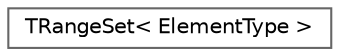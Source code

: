 digraph "Graphical Class Hierarchy"
{
 // INTERACTIVE_SVG=YES
 // LATEX_PDF_SIZE
  bgcolor="transparent";
  edge [fontname=Helvetica,fontsize=10,labelfontname=Helvetica,labelfontsize=10];
  node [fontname=Helvetica,fontsize=10,shape=box,height=0.2,width=0.4];
  rankdir="LR";
  Node0 [id="Node000000",label="TRangeSet\< ElementType \>",height=0.2,width=0.4,color="grey40", fillcolor="white", style="filled",URL="$df/df2/classTRangeSet.html",tooltip="Template for range sets."];
}

